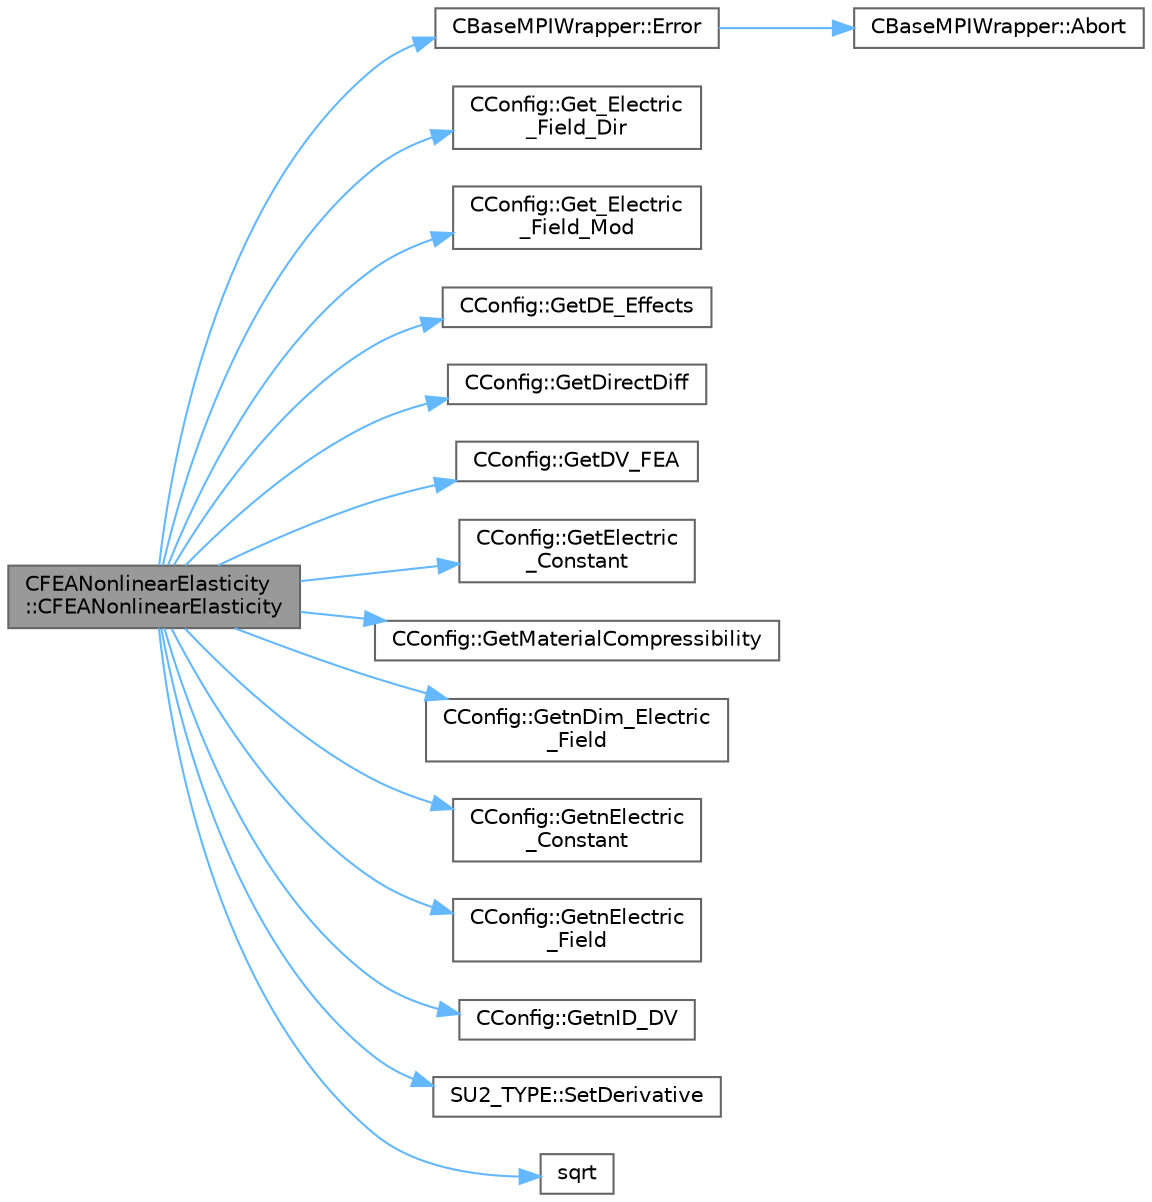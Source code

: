 digraph "CFEANonlinearElasticity::CFEANonlinearElasticity"
{
 // LATEX_PDF_SIZE
  bgcolor="transparent";
  edge [fontname=Helvetica,fontsize=10,labelfontname=Helvetica,labelfontsize=10];
  node [fontname=Helvetica,fontsize=10,shape=box,height=0.2,width=0.4];
  rankdir="LR";
  Node1 [id="Node000001",label="CFEANonlinearElasticity\l::CFEANonlinearElasticity",height=0.2,width=0.4,color="gray40", fillcolor="grey60", style="filled", fontcolor="black",tooltip="Constructor of the class."];
  Node1 -> Node2 [id="edge1_Node000001_Node000002",color="steelblue1",style="solid",tooltip=" "];
  Node2 [id="Node000002",label="CBaseMPIWrapper::Error",height=0.2,width=0.4,color="grey40", fillcolor="white", style="filled",URL="$classCBaseMPIWrapper.html#a04457c47629bda56704e6a8804833eeb",tooltip=" "];
  Node2 -> Node3 [id="edge2_Node000002_Node000003",color="steelblue1",style="solid",tooltip=" "];
  Node3 [id="Node000003",label="CBaseMPIWrapper::Abort",height=0.2,width=0.4,color="grey40", fillcolor="white", style="filled",URL="$classCBaseMPIWrapper.html#af7297d861dca86b45cf561b6ab642e8f",tooltip=" "];
  Node1 -> Node4 [id="edge3_Node000001_Node000004",color="steelblue1",style="solid",tooltip=" "];
  Node4 [id="Node000004",label="CConfig::Get_Electric\l_Field_Dir",height=0.2,width=0.4,color="grey40", fillcolor="white", style="filled",URL="$classCConfig.html#a296b0664124fa36ea179c6b6b94d1708",tooltip="Get the direction of the electric field in reference configuration."];
  Node1 -> Node5 [id="edge4_Node000001_Node000005",color="steelblue1",style="solid",tooltip=" "];
  Node5 [id="Node000005",label="CConfig::Get_Electric\l_Field_Mod",height=0.2,width=0.4,color="grey40", fillcolor="white", style="filled",URL="$classCConfig.html#afa87d6ec224fd687013b4e0e9ac7e193",tooltip="Get the values for the electric field modulus."];
  Node1 -> Node6 [id="edge5_Node000001_Node000006",color="steelblue1",style="solid",tooltip=" "];
  Node6 [id="Node000006",label="CConfig::GetDE_Effects",height=0.2,width=0.4,color="grey40", fillcolor="white", style="filled",URL="$classCConfig.html#a62ca95c832d0e3492d1a55320b0c06e8",tooltip="Decide whether to apply DE effects to the model."];
  Node1 -> Node7 [id="edge6_Node000001_Node000007",color="steelblue1",style="solid",tooltip=" "];
  Node7 [id="Node000007",label="CConfig::GetDirectDiff",height=0.2,width=0.4,color="grey40", fillcolor="white", style="filled",URL="$classCConfig.html#a1756760d4a98f886411a703d71bda3f2",tooltip="Get the direct differentation method."];
  Node1 -> Node8 [id="edge7_Node000001_Node000008",color="steelblue1",style="solid",tooltip=" "];
  Node8 [id="Node000008",label="CConfig::GetDV_FEA",height=0.2,width=0.4,color="grey40", fillcolor="white", style="filled",URL="$classCConfig.html#a5909743f9efd40e18336118561f6f8d1",tooltip="Get the kind of design variable for FEA."];
  Node1 -> Node9 [id="edge8_Node000001_Node000009",color="steelblue1",style="solid",tooltip=" "];
  Node9 [id="Node000009",label="CConfig::GetElectric\l_Constant",height=0.2,width=0.4,color="grey40", fillcolor="white", style="filled",URL="$classCConfig.html#aaf0a85db92226d15611f08748b061b98",tooltip="Get the value of the DE modulus."];
  Node1 -> Node10 [id="edge9_Node000001_Node000010",color="steelblue1",style="solid",tooltip=" "];
  Node10 [id="Node000010",label="CConfig::GetMaterialCompressibility",height=0.2,width=0.4,color="grey40", fillcolor="white", style="filled",URL="$classCConfig.html#ab17cc5ecef2947f06f41204050c78dd1",tooltip="Compressibility/incompressibility of the solids analysed using the structural solver."];
  Node1 -> Node11 [id="edge10_Node000001_Node000011",color="steelblue1",style="solid",tooltip=" "];
  Node11 [id="Node000011",label="CConfig::GetnDim_Electric\l_Field",height=0.2,width=0.4,color="grey40", fillcolor="white", style="filled",URL="$classCConfig.html#aa077865d39b0cc8a841e82ef86564bee",tooltip="Get the dimensionality of the electric field."];
  Node1 -> Node12 [id="edge11_Node000001_Node000012",color="steelblue1",style="solid",tooltip=" "];
  Node12 [id="Node000012",label="CConfig::GetnElectric\l_Constant",height=0.2,width=0.4,color="grey40", fillcolor="white", style="filled",URL="$classCConfig.html#ae39eae460c75e1932a21aee3a364f6d1",tooltip="Get the number of different electric constants."];
  Node1 -> Node13 [id="edge12_Node000001_Node000013",color="steelblue1",style="solid",tooltip=" "];
  Node13 [id="Node000013",label="CConfig::GetnElectric\l_Field",height=0.2,width=0.4,color="grey40", fillcolor="white", style="filled",URL="$classCConfig.html#a5e7b3c84f3758518ab6c15cd9aa074da",tooltip="Get the number of different values for the modulus of the electric field."];
  Node1 -> Node14 [id="edge13_Node000001_Node000014",color="steelblue1",style="solid",tooltip=" "];
  Node14 [id="Node000014",label="CConfig::GetnID_DV",height=0.2,width=0.4,color="grey40", fillcolor="white", style="filled",URL="$classCConfig.html#a6cc1824559cea8fffb0d1823916ce9c6",tooltip="Get the ID for the FEA region that we want to compute the gradient for using direct differentiation."];
  Node1 -> Node15 [id="edge14_Node000001_Node000015",color="steelblue1",style="solid",tooltip=" "];
  Node15 [id="Node000015",label="SU2_TYPE::SetDerivative",height=0.2,width=0.4,color="grey40", fillcolor="white", style="filled",URL="$namespaceSU2__TYPE.html#ab0b85db43e1495ffbb0f2c823f24935e",tooltip="Set the derivative value of the datatype (needs to be implemented for each new type)."];
  Node1 -> Node16 [id="edge15_Node000001_Node000016",color="steelblue1",style="solid",tooltip=" "];
  Node16 [id="Node000016",label="sqrt",height=0.2,width=0.4,color="grey40", fillcolor="white", style="filled",URL="$group__SIMD.html#ga54a1925ab40fb4249ea255072520de35",tooltip=" "];
}
